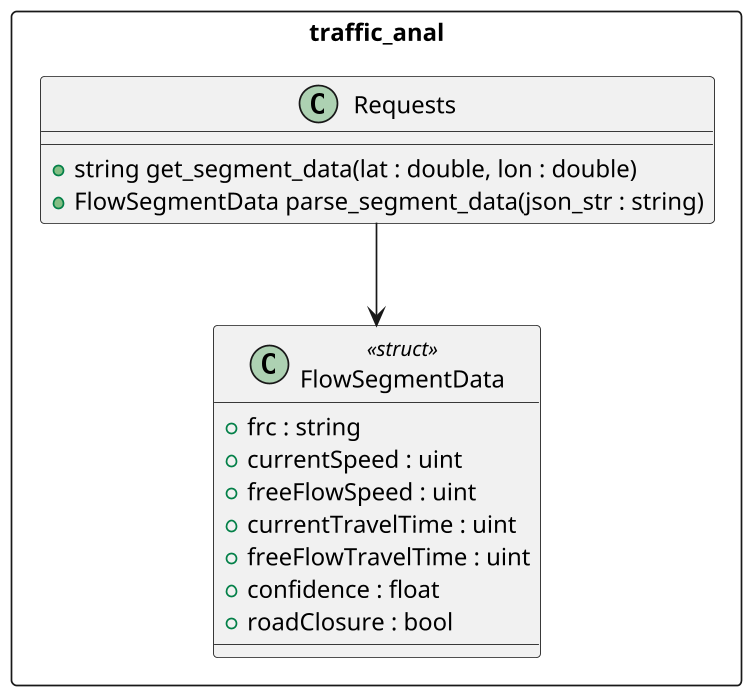 @startuml
scale 750 width
set separator ::

namespace traffic_anal <<Rectangle>> {

	class Requests {
		+string get_segment_data(lat : double, lon : double)
		+FlowSegmentData parse_segment_data(json_str : string)
	}

	class FlowSegmentData <<struct>> {
		+frc : string
		+currentSpeed : uint
		+freeFlowSpeed : uint
		+currentTravelTime : uint
		+freeFlowTravelTime : uint
		+confidence : float
		+roadClosure : bool
	}
}

traffic_anal::Requests --> traffic_anal::FlowSegmentData

@enduml
